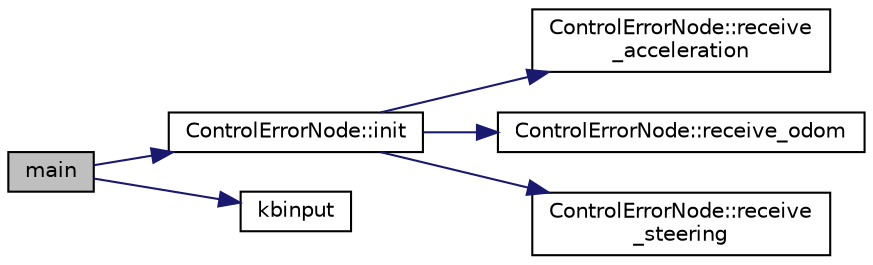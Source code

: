 digraph "main"
{
 // LATEX_PDF_SIZE
  edge [fontname="Helvetica",fontsize="10",labelfontname="Helvetica",labelfontsize="10"];
  node [fontname="Helvetica",fontsize="10",shape=record];
  rankdir="LR";
  Node1 [label="main",height=0.2,width=0.4,color="black", fillcolor="grey75", style="filled", fontcolor="black",tooltip=" "];
  Node1 -> Node2 [color="midnightblue",fontsize="10",style="solid",fontname="Helvetica"];
  Node2 [label="ControlErrorNode::init",height=0.2,width=0.4,color="black", fillcolor="white", style="filled",URL="$classControlErrorNode.html#aacc4e310a651f7338203dbdf2fdcec45",tooltip=" "];
  Node2 -> Node3 [color="midnightblue",fontsize="10",style="solid",fontname="Helvetica"];
  Node3 [label="ControlErrorNode::receive\l_acceleration",height=0.2,width=0.4,color="black", fillcolor="white", style="filled",URL="$classControlErrorNode.html#a3a16265b467490597e07304edc7effed",tooltip=" "];
  Node2 -> Node4 [color="midnightblue",fontsize="10",style="solid",fontname="Helvetica"];
  Node4 [label="ControlErrorNode::receive_odom",height=0.2,width=0.4,color="black", fillcolor="white", style="filled",URL="$classControlErrorNode.html#a910e01cd8cf191d4248623027f10901d",tooltip=" "];
  Node2 -> Node5 [color="midnightblue",fontsize="10",style="solid",fontname="Helvetica"];
  Node5 [label="ControlErrorNode::receive\l_steering",height=0.2,width=0.4,color="black", fillcolor="white", style="filled",URL="$classControlErrorNode.html#af345239da3b81aeb80958c77158556a3",tooltip=" "];
  Node1 -> Node6 [color="midnightblue",fontsize="10",style="solid",fontname="Helvetica"];
  Node6 [label="kbinput",height=0.2,width=0.4,color="black", fillcolor="white", style="filled",URL="$test__control__error__node_8cpp.html#a1ae39fdc2e2fbbe41c16516273eae1ff",tooltip=" "];
}

